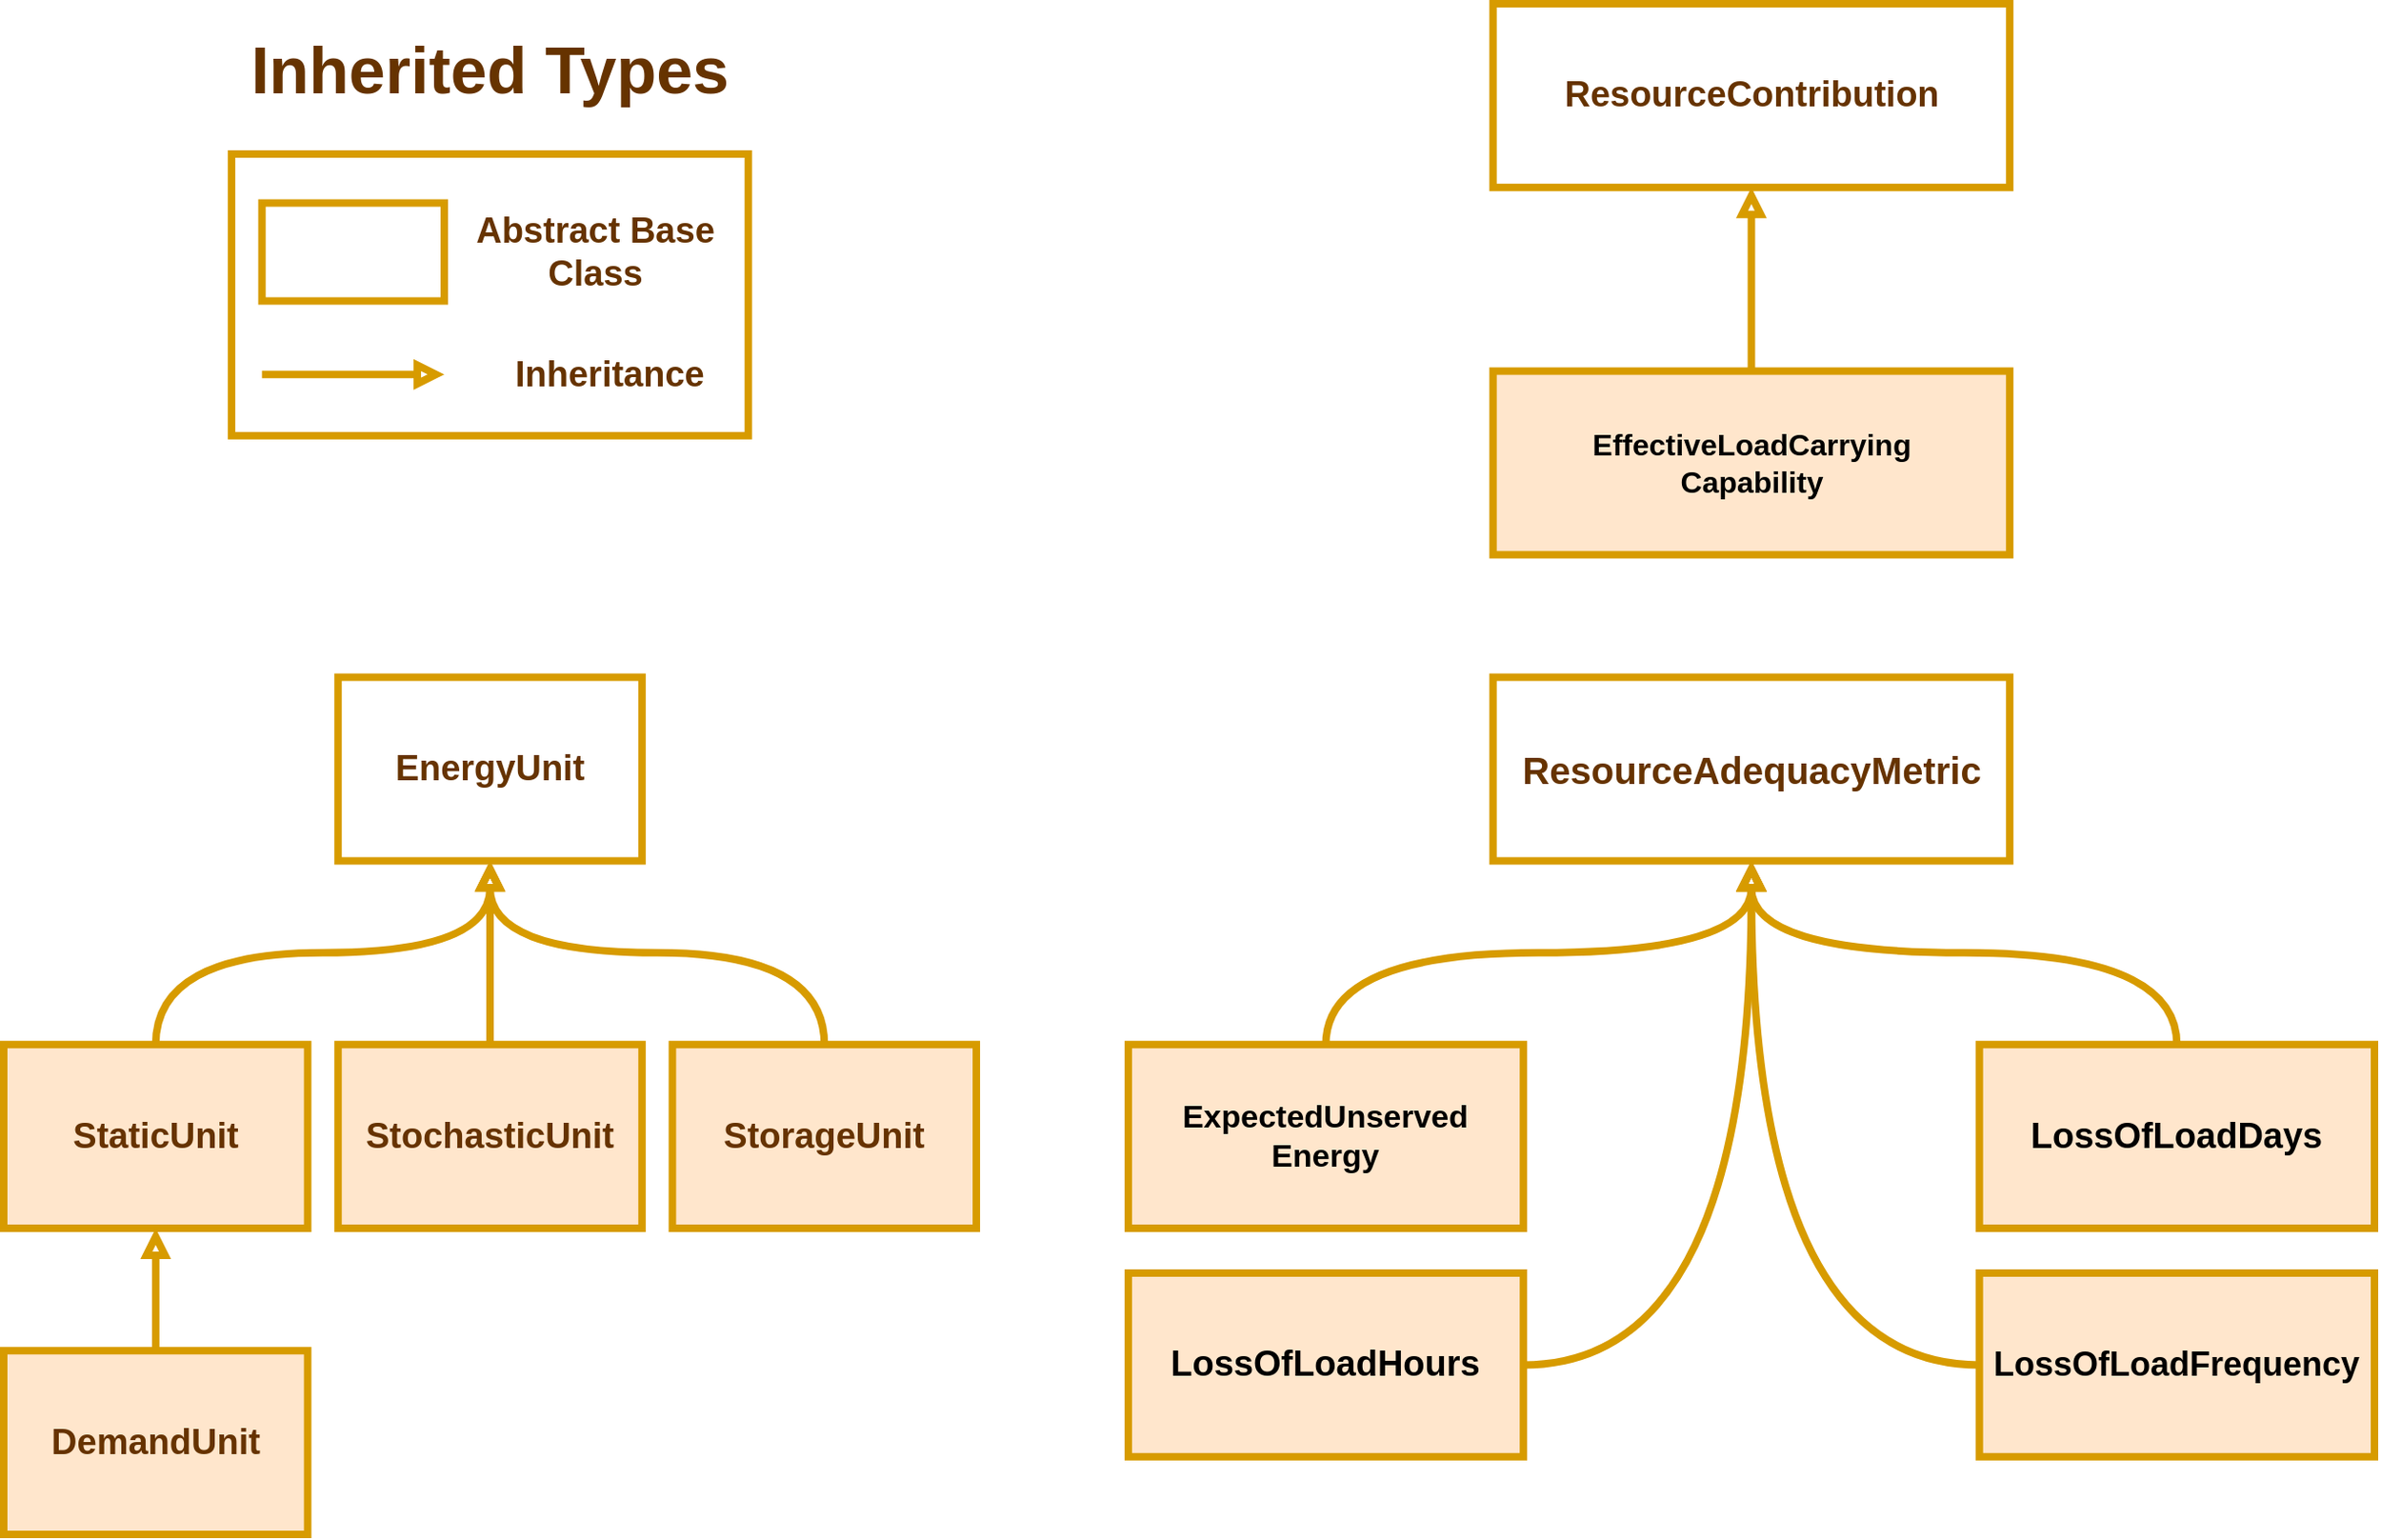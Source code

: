 <mxfile version="21.0.6" type="github">
  <diagram name="Page-1" id="Nr79UpzdsVzAqVi6YnkG">
    <mxGraphModel dx="4857" dy="2663" grid="1" gridSize="10" guides="1" tooltips="1" connect="1" arrows="1" fold="1" page="1" pageScale="1" pageWidth="2000" pageHeight="400" math="0" shadow="0">
      <root>
        <mxCell id="0" />
        <mxCell id="1" parent="0" />
        <mxCell id="ov9PU5uzwGSOFfLKYfcK-75" value="" style="rounded=0;whiteSpace=wrap;html=1;fontFamily=Helvetica;fontSize=16;fillColor=none;strokeColor=#d79b00;strokeWidth=4;fontColor=#663300;fontStyle=1" parent="1" vertex="1">
          <mxGeometry x="-457.947" y="-399.48" width="276.795" height="150.88" as="geometry" />
        </mxCell>
        <mxCell id="ov9PU5uzwGSOFfLKYfcK-1" value="EnergyUnit" style="rounded=0;whiteSpace=wrap;html=1;fillColor=none;strokeColor=#d79b00;strokeWidth=4;fontColor=#663300;fontStyle=1;fontSize=19;" parent="1" vertex="1">
          <mxGeometry x="-400.897" y="-119.2" width="162.821" height="98.4" as="geometry" />
        </mxCell>
        <mxCell id="ov9PU5uzwGSOFfLKYfcK-61" style="edgeStyle=orthogonalEdgeStyle;shape=connector;curved=1;rounded=1;orthogonalLoop=1;jettySize=auto;html=1;labelBackgroundColor=default;strokeColor=#d79b00;strokeWidth=4;fontFamily=Helvetica;fontSize=16;fontColor=#663300;endArrow=block;endFill=0;fillColor=#ffe6cc;exitX=0.5;exitY=0;exitDx=0;exitDy=0;entryX=0.5;entryY=1;entryDx=0;entryDy=0;fontStyle=1" parent="1" source="ov9PU5uzwGSOFfLKYfcK-2" target="ov9PU5uzwGSOFfLKYfcK-1" edge="1">
          <mxGeometry relative="1" as="geometry">
            <mxPoint x="-319.487" y="-53.6" as="targetPoint" />
          </mxGeometry>
        </mxCell>
        <mxCell id="ov9PU5uzwGSOFfLKYfcK-2" value="StorageUnit" style="rounded=0;whiteSpace=wrap;html=1;fillColor=#ffe6cc;strokeColor=#d79b00;strokeWidth=4;fontColor=#663300;fontStyle=1;fontSize=19;" parent="1" vertex="1">
          <mxGeometry x="-221.795" y="77.6" width="162.821" height="98.4" as="geometry" />
        </mxCell>
        <mxCell id="ov9PU5uzwGSOFfLKYfcK-60" style="edgeStyle=orthogonalEdgeStyle;shape=connector;curved=1;rounded=1;orthogonalLoop=1;jettySize=auto;html=1;entryX=0.5;entryY=1;entryDx=0;entryDy=0;labelBackgroundColor=default;strokeColor=#d79b00;strokeWidth=4;fontFamily=Helvetica;fontSize=16;fontColor=#663300;endArrow=block;endFill=0;fillColor=#ffe6cc;fontStyle=1" parent="1" source="ov9PU5uzwGSOFfLKYfcK-3" target="ov9PU5uzwGSOFfLKYfcK-1" edge="1">
          <mxGeometry relative="1" as="geometry" />
        </mxCell>
        <mxCell id="ov9PU5uzwGSOFfLKYfcK-3" value="StochasticUnit" style="rounded=0;whiteSpace=wrap;html=1;fillColor=#ffe6cc;strokeColor=#d79b00;strokeWidth=4;fontColor=#663300;fontStyle=1;fontSize=19;" parent="1" vertex="1">
          <mxGeometry x="-400.897" y="77.6" width="162.821" height="98.4" as="geometry" />
        </mxCell>
        <mxCell id="ov9PU5uzwGSOFfLKYfcK-59" style="edgeStyle=orthogonalEdgeStyle;shape=connector;curved=1;rounded=1;orthogonalLoop=1;jettySize=auto;html=1;entryX=0.5;entryY=1;entryDx=0;entryDy=0;labelBackgroundColor=default;strokeColor=#d79b00;strokeWidth=4;fontFamily=Helvetica;fontSize=16;fontColor=#663300;endArrow=block;endFill=0;fillColor=#ffe6cc;exitX=0.5;exitY=0;exitDx=0;exitDy=0;fontStyle=1" parent="1" source="ov9PU5uzwGSOFfLKYfcK-4" target="ov9PU5uzwGSOFfLKYfcK-1" edge="1">
          <mxGeometry relative="1" as="geometry" />
        </mxCell>
        <mxCell id="ov9PU5uzwGSOFfLKYfcK-4" value="StaticUnit" style="rounded=0;whiteSpace=wrap;html=1;fillColor=#ffe6cc;strokeColor=#d79b00;strokeWidth=4;fontColor=#663300;fontStyle=1;fontSize=19;" parent="1" vertex="1">
          <mxGeometry x="-580" y="77.6" width="162.821" height="98.4" as="geometry" />
        </mxCell>
        <mxCell id="ov9PU5uzwGSOFfLKYfcK-58" style="edgeStyle=orthogonalEdgeStyle;shape=connector;curved=1;rounded=1;orthogonalLoop=1;jettySize=auto;html=1;labelBackgroundColor=default;strokeColor=#d79b00;strokeWidth=4;fontFamily=Helvetica;fontSize=16;fontColor=#663300;endArrow=block;endFill=0;fillColor=#ffe6cc;fontStyle=1" parent="1" source="ov9PU5uzwGSOFfLKYfcK-10" target="ov9PU5uzwGSOFfLKYfcK-4" edge="1">
          <mxGeometry relative="1" as="geometry" />
        </mxCell>
        <mxCell id="ov9PU5uzwGSOFfLKYfcK-10" value="DemandUnit" style="rounded=0;whiteSpace=wrap;html=1;fillColor=#ffe6cc;strokeColor=#d79b00;strokeWidth=4;fontColor=#663300;fontStyle=1;fontSize=19;" parent="1" vertex="1">
          <mxGeometry x="-580" y="241.6" width="162.821" height="98.4" as="geometry" />
        </mxCell>
        <mxCell id="ov9PU5uzwGSOFfLKYfcK-72" style="edgeStyle=orthogonalEdgeStyle;rounded=0;orthogonalLoop=1;jettySize=auto;html=1;entryX=0;entryY=0.5;entryDx=0;entryDy=0;fillColor=#ffe6cc;strokeColor=#d79b00;fontColor=#663300;strokeWidth=4;endArrow=block;endFill=0;fontStyle=1;fontSize=16;" parent="1" edge="1">
          <mxGeometry relative="1" as="geometry">
            <mxPoint x="-441.665" y="-281.4" as="sourcePoint" />
            <mxPoint x="-343.973" y="-281.4" as="targetPoint" />
          </mxGeometry>
        </mxCell>
        <mxCell id="ov9PU5uzwGSOFfLKYfcK-73" value="Abstract Base Class" style="text;html=1;strokeColor=none;fillColor=none;align=center;verticalAlign=middle;whiteSpace=wrap;rounded=0;fontSize=19;fontFamily=Helvetica;fontStyle=1;fontColor=#663300;strokeWidth=4;" parent="1" vertex="1">
          <mxGeometry x="-327.691" y="-363.4" width="130.256" height="32.8" as="geometry" />
        </mxCell>
        <mxCell id="ov9PU5uzwGSOFfLKYfcK-74" value="Inheritance" style="text;html=1;strokeColor=none;fillColor=none;align=left;verticalAlign=middle;whiteSpace=wrap;rounded=0;fontSize=19;fontFamily=Helvetica;fontStyle=1;fontColor=#663300;strokeWidth=4;" parent="1" vertex="1">
          <mxGeometry x="-308.152" y="-297.8" width="97.692" height="32.8" as="geometry" />
        </mxCell>
        <mxCell id="ov9PU5uzwGSOFfLKYfcK-76" value="&lt;span style=&quot;font-size: 35px;&quot;&gt;Inherited Types&lt;br style=&quot;font-size: 35px;&quot;&gt;&lt;/span&gt;" style="text;html=1;strokeColor=none;fillColor=none;align=center;verticalAlign=middle;whiteSpace=wrap;rounded=0;fontSize=35;fontFamily=Helvetica;fontColor=#663300;fontStyle=1;strokeWidth=4;" parent="1" vertex="1">
          <mxGeometry x="-457.95" y="-470.0" width="276.92" height="49.2" as="geometry" />
        </mxCell>
        <mxCell id="ov9PU5uzwGSOFfLKYfcK-79" value="" style="rounded=0;whiteSpace=wrap;html=1;fontFamily=Helvetica;fontSize=16;fillColor=none;strokeColor=#d79b00;strokeWidth=4;fontColor=#663300;fontStyle=1" parent="1" vertex="1">
          <mxGeometry x="-441.665" y="-373.24" width="97.692" height="52.48" as="geometry" />
        </mxCell>
        <mxCell id="ov9PU5uzwGSOFfLKYfcK-80" value="ResourceAdequacyMetric" style="rounded=0;whiteSpace=wrap;html=1;fillColor=none;strokeColor=#d79b00;strokeWidth=4;fontColor=#663300;fontStyle=1;fontSize=20;" parent="1" vertex="1">
          <mxGeometry x="217.821" y="-119.2" width="276.795" height="98.4" as="geometry" />
        </mxCell>
        <mxCell id="ov9PU5uzwGSOFfLKYfcK-87" style="edgeStyle=orthogonalEdgeStyle;shape=connector;curved=1;rounded=1;orthogonalLoop=1;jettySize=auto;html=1;entryX=0.5;entryY=1;entryDx=0;entryDy=0;labelBackgroundColor=default;strokeColor=#d79b00;strokeWidth=4;fontFamily=Helvetica;fontSize=16;fontColor=#006600;endArrow=block;endFill=0;fillColor=#ffe6cc;" parent="1" source="ov9PU5uzwGSOFfLKYfcK-84" target="ov9PU5uzwGSOFfLKYfcK-80" edge="1">
          <mxGeometry relative="1" as="geometry" />
        </mxCell>
        <mxCell id="ov9PU5uzwGSOFfLKYfcK-84" value="&lt;div style=&quot;font-size: 17px;&quot;&gt;ExpectedUnserved&lt;/div&gt;&lt;div style=&quot;font-size: 17px;&quot;&gt;Energy&lt;/div&gt;" style="rounded=0;whiteSpace=wrap;html=1;fillColor=#ffe6cc;strokeColor=#d79b00;strokeWidth=4;fontStyle=1;fontSize=17;" parent="1" vertex="1">
          <mxGeometry x="22.436" y="77.6" width="211.667" height="98.4" as="geometry" />
        </mxCell>
        <mxCell id="ov9PU5uzwGSOFfLKYfcK-88" style="edgeStyle=orthogonalEdgeStyle;shape=connector;curved=1;rounded=1;orthogonalLoop=1;jettySize=auto;html=1;labelBackgroundColor=default;strokeColor=#d79b00;strokeWidth=4;fontFamily=Helvetica;fontSize=16;fontColor=#006600;endArrow=block;endFill=0;fillColor=#ffe6cc;" parent="1" source="ov9PU5uzwGSOFfLKYfcK-85" edge="1">
          <mxGeometry relative="1" as="geometry">
            <mxPoint x="356.218" y="-20.8" as="targetPoint" />
          </mxGeometry>
        </mxCell>
        <mxCell id="ov9PU5uzwGSOFfLKYfcK-85" value="LossOfLoadHours" style="rounded=0;whiteSpace=wrap;html=1;fillColor=#ffe6cc;strokeColor=#d79b00;strokeWidth=4;fontStyle=1;fontSize=19;" parent="1" vertex="1">
          <mxGeometry x="22.435" y="200.0" width="211.667" height="98.4" as="geometry" />
        </mxCell>
        <mxCell id="ov9PU5uzwGSOFfLKYfcK-89" style="edgeStyle=orthogonalEdgeStyle;shape=connector;curved=1;rounded=1;orthogonalLoop=1;jettySize=auto;html=1;entryX=0.5;entryY=1;entryDx=0;entryDy=0;labelBackgroundColor=default;strokeColor=#d79b00;strokeWidth=4;fontFamily=Helvetica;fontSize=16;fontColor=#006600;endArrow=block;endFill=0;fillColor=#ffe6cc;" parent="1" source="ov9PU5uzwGSOFfLKYfcK-86" target="ov9PU5uzwGSOFfLKYfcK-80" edge="1">
          <mxGeometry relative="1" as="geometry" />
        </mxCell>
        <mxCell id="ov9PU5uzwGSOFfLKYfcK-86" value="LossOfLoadDays" style="rounded=0;whiteSpace=wrap;html=1;fillColor=#ffe6cc;strokeColor=#d79b00;strokeWidth=4;fontStyle=1;fontSize=19;" parent="1" vertex="1">
          <mxGeometry x="478.333" y="77.6" width="211.667" height="98.4" as="geometry" />
        </mxCell>
        <mxCell id="ov9PU5uzwGSOFfLKYfcK-90" value="ResourceContribution" style="rounded=0;whiteSpace=wrap;html=1;fillColor=none;strokeColor=#D79B00;strokeWidth=4;fontColor=#663300;fontStyle=1;fontSize=19;" parent="1" vertex="1">
          <mxGeometry x="217.821" y="-480" width="276.795" height="98.4" as="geometry" />
        </mxCell>
        <mxCell id="ov9PU5uzwGSOFfLKYfcK-92" value="" style="edgeStyle=orthogonalEdgeStyle;shape=connector;curved=1;rounded=1;orthogonalLoop=1;jettySize=auto;html=1;labelBackgroundColor=default;strokeColor=#d79b00;strokeWidth=4;fontFamily=Helvetica;fontSize=16;fontColor=#006600;endArrow=block;endFill=0;fillColor=#ffe6cc;" parent="1" source="ov9PU5uzwGSOFfLKYfcK-91" target="ov9PU5uzwGSOFfLKYfcK-90" edge="1">
          <mxGeometry relative="1" as="geometry" />
        </mxCell>
        <mxCell id="ov9PU5uzwGSOFfLKYfcK-91" value="&lt;div style=&quot;font-size: 16px;&quot;&gt;EffectiveLoadCarrying&lt;/div&gt;&lt;div style=&quot;font-size: 16px;&quot;&gt;Capability&lt;/div&gt;" style="rounded=0;whiteSpace=wrap;html=1;fillColor=#ffe6cc;strokeColor=#d79b00;strokeWidth=4;fontStyle=1;fontSize=16;" parent="1" vertex="1">
          <mxGeometry x="217.821" y="-283.2" width="276.795" height="98.4" as="geometry" />
        </mxCell>
        <mxCell id="GvzlfHsS7f_gup4x0K2A-4" style="edgeStyle=orthogonalEdgeStyle;shape=connector;curved=1;rounded=1;orthogonalLoop=1;jettySize=auto;html=1;labelBackgroundColor=default;strokeColor=#d79b00;strokeWidth=4;fontFamily=Helvetica;fontSize=16;fontColor=#006600;endArrow=block;endFill=0;fillColor=#ffe6cc;exitX=0;exitY=0.5;exitDx=0;exitDy=0;" edge="1" parent="1" source="GvzlfHsS7f_gup4x0K2A-1" target="ov9PU5uzwGSOFfLKYfcK-80">
          <mxGeometry relative="1" as="geometry" />
        </mxCell>
        <mxCell id="GvzlfHsS7f_gup4x0K2A-1" value="&lt;font style=&quot;font-size: 18px;&quot;&gt;LossOfLoadFrequency&lt;/font&gt;" style="rounded=0;whiteSpace=wrap;html=1;fillColor=#ffe6cc;strokeColor=#d79b00;strokeWidth=4;fontStyle=1;fontSize=19;" vertex="1" parent="1">
          <mxGeometry x="478.335" y="200.0" width="211.667" height="98.4" as="geometry" />
        </mxCell>
      </root>
    </mxGraphModel>
  </diagram>
</mxfile>
